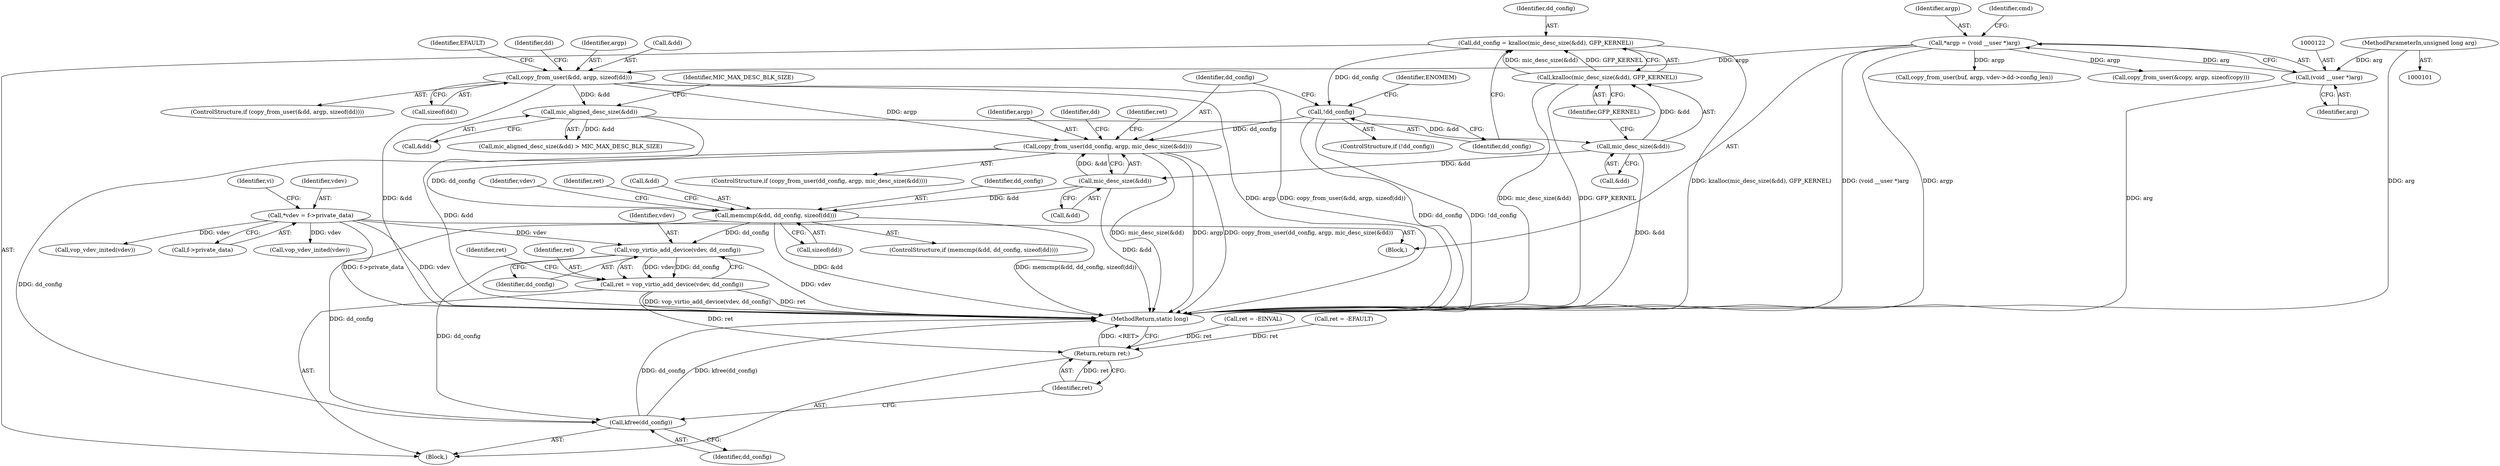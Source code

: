 digraph "0_linux_9bf292bfca94694a721449e3fd752493856710f6@pointer" {
"1000208" [label="(Call,vop_virtio_add_device(vdev, dd_config))"];
"1000107" [label="(Call,*vdev = f->private_data)"];
"1000184" [label="(Call,memcmp(&dd, dd_config, sizeof(dd)))"];
"1000174" [label="(Call,mic_desc_size(&dd))"];
"1000160" [label="(Call,mic_desc_size(&dd))"];
"1000145" [label="(Call,mic_aligned_desc_size(&dd))"];
"1000133" [label="(Call,copy_from_user(&dd, argp, sizeof(dd)))"];
"1000119" [label="(Call,*argp = (void __user *)arg)"];
"1000121" [label="(Call,(void __user *)arg)"];
"1000104" [label="(MethodParameterIn,unsigned long arg)"];
"1000171" [label="(Call,copy_from_user(dd_config, argp, mic_desc_size(&dd)))"];
"1000165" [label="(Call,!dd_config)"];
"1000157" [label="(Call,dd_config = kzalloc(mic_desc_size(&dd), GFP_KERNEL))"];
"1000159" [label="(Call,kzalloc(mic_desc_size(&dd), GFP_KERNEL))"];
"1000206" [label="(Call,ret = vop_virtio_add_device(vdev, dd_config))"];
"1000237" [label="(Return,return ret;)"];
"1000235" [label="(Call,kfree(dd_config))"];
"1000185" [label="(Call,&dd)"];
"1000160" [label="(Call,mic_desc_size(&dd))"];
"1000166" [label="(Identifier,dd_config)"];
"1000119" [label="(Call,*argp = (void __user *)arg)"];
"1000157" [label="(Call,dd_config = kzalloc(mic_desc_size(&dd), GFP_KERNEL))"];
"1000104" [label="(MethodParameterIn,unsigned long arg)"];
"1000340" [label="(Call,copy_from_user(buf, argp, vdev->dd->config_len))"];
"1000129" [label="(Block,)"];
"1000249" [label="(Call,vop_vdev_inited(vdev))"];
"1000163" [label="(Identifier,GFP_KERNEL)"];
"1000146" [label="(Call,&dd)"];
"1000158" [label="(Identifier,dd_config)"];
"1000191" [label="(Call,ret = -EINVAL)"];
"1000187" [label="(Identifier,dd_config)"];
"1000161" [label="(Call,&dd)"];
"1000175" [label="(Call,&dd)"];
"1000132" [label="(ControlStructure,if (copy_from_user(&dd, argp, sizeof(dd))))"];
"1000376" [label="(MethodReturn,static long)"];
"1000108" [label="(Identifier,vdev)"];
"1000199" [label="(Identifier,vdev)"];
"1000169" [label="(Identifier,ENOMEM)"];
"1000179" [label="(Identifier,ret)"];
"1000148" [label="(Identifier,MIC_MAX_DESC_BLK_SIZE)"];
"1000209" [label="(Identifier,vdev)"];
"1000107" [label="(Call,*vdev = f->private_data)"];
"1000109" [label="(Call,f->private_data)"];
"1000192" [label="(Identifier,ret)"];
"1000136" [label="(Identifier,argp)"];
"1000170" [label="(ControlStructure,if (copy_from_user(dd_config, argp, mic_desc_size(&dd))))"];
"1000165" [label="(Call,!dd_config)"];
"1000236" [label="(Identifier,dd_config)"];
"1000188" [label="(Call,sizeof(dd))"];
"1000134" [label="(Call,&dd)"];
"1000206" [label="(Call,ret = vop_virtio_add_device(vdev, dd_config))"];
"1000159" [label="(Call,kzalloc(mic_desc_size(&dd), GFP_KERNEL))"];
"1000174" [label="(Call,mic_desc_size(&dd))"];
"1000210" [label="(Identifier,dd_config)"];
"1000121" [label="(Call,(void __user *)arg)"];
"1000133" [label="(Call,copy_from_user(&dd, argp, sizeof(dd)))"];
"1000164" [label="(ControlStructure,if (!dd_config))"];
"1000184" [label="(Call,memcmp(&dd, dd_config, sizeof(dd)))"];
"1000178" [label="(Call,ret = -EFAULT)"];
"1000172" [label="(Identifier,dd_config)"];
"1000141" [label="(Identifier,EFAULT)"];
"1000173" [label="(Identifier,argp)"];
"1000186" [label="(Identifier,dd)"];
"1000208" [label="(Call,vop_virtio_add_device(vdev, dd_config))"];
"1000114" [label="(Identifier,vi)"];
"1000238" [label="(Identifier,ret)"];
"1000147" [label="(Identifier,dd)"];
"1000145" [label="(Call,mic_aligned_desc_size(&dd))"];
"1000126" [label="(Identifier,cmd)"];
"1000183" [label="(ControlStructure,if (memcmp(&dd, dd_config, sizeof(dd))))"];
"1000105" [label="(Block,)"];
"1000316" [label="(Call,vop_vdev_inited(vdev))"];
"1000212" [label="(Identifier,ret)"];
"1000120" [label="(Identifier,argp)"];
"1000207" [label="(Identifier,ret)"];
"1000235" [label="(Call,kfree(dd_config))"];
"1000237" [label="(Return,return ret;)"];
"1000144" [label="(Call,mic_aligned_desc_size(&dd) > MIC_MAX_DESC_BLK_SIZE)"];
"1000137" [label="(Call,sizeof(dd))"];
"1000171" [label="(Call,copy_from_user(dd_config, argp, mic_desc_size(&dd)))"];
"1000123" [label="(Identifier,arg)"];
"1000255" [label="(Call,copy_from_user(&copy, argp, sizeof(copy)))"];
"1000208" -> "1000206"  [label="AST: "];
"1000208" -> "1000210"  [label="CFG: "];
"1000209" -> "1000208"  [label="AST: "];
"1000210" -> "1000208"  [label="AST: "];
"1000206" -> "1000208"  [label="CFG: "];
"1000208" -> "1000376"  [label="DDG: vdev"];
"1000208" -> "1000206"  [label="DDG: vdev"];
"1000208" -> "1000206"  [label="DDG: dd_config"];
"1000107" -> "1000208"  [label="DDG: vdev"];
"1000184" -> "1000208"  [label="DDG: dd_config"];
"1000208" -> "1000235"  [label="DDG: dd_config"];
"1000107" -> "1000105"  [label="AST: "];
"1000107" -> "1000109"  [label="CFG: "];
"1000108" -> "1000107"  [label="AST: "];
"1000109" -> "1000107"  [label="AST: "];
"1000114" -> "1000107"  [label="CFG: "];
"1000107" -> "1000376"  [label="DDG: vdev"];
"1000107" -> "1000376"  [label="DDG: f->private_data"];
"1000107" -> "1000249"  [label="DDG: vdev"];
"1000107" -> "1000316"  [label="DDG: vdev"];
"1000184" -> "1000183"  [label="AST: "];
"1000184" -> "1000188"  [label="CFG: "];
"1000185" -> "1000184"  [label="AST: "];
"1000187" -> "1000184"  [label="AST: "];
"1000188" -> "1000184"  [label="AST: "];
"1000192" -> "1000184"  [label="CFG: "];
"1000199" -> "1000184"  [label="CFG: "];
"1000184" -> "1000376"  [label="DDG: &dd"];
"1000184" -> "1000376"  [label="DDG: memcmp(&dd, dd_config, sizeof(dd))"];
"1000174" -> "1000184"  [label="DDG: &dd"];
"1000171" -> "1000184"  [label="DDG: dd_config"];
"1000184" -> "1000235"  [label="DDG: dd_config"];
"1000174" -> "1000171"  [label="AST: "];
"1000174" -> "1000175"  [label="CFG: "];
"1000175" -> "1000174"  [label="AST: "];
"1000171" -> "1000174"  [label="CFG: "];
"1000174" -> "1000376"  [label="DDG: &dd"];
"1000174" -> "1000171"  [label="DDG: &dd"];
"1000160" -> "1000174"  [label="DDG: &dd"];
"1000160" -> "1000159"  [label="AST: "];
"1000160" -> "1000161"  [label="CFG: "];
"1000161" -> "1000160"  [label="AST: "];
"1000163" -> "1000160"  [label="CFG: "];
"1000160" -> "1000376"  [label="DDG: &dd"];
"1000160" -> "1000159"  [label="DDG: &dd"];
"1000145" -> "1000160"  [label="DDG: &dd"];
"1000145" -> "1000144"  [label="AST: "];
"1000145" -> "1000146"  [label="CFG: "];
"1000146" -> "1000145"  [label="AST: "];
"1000148" -> "1000145"  [label="CFG: "];
"1000145" -> "1000376"  [label="DDG: &dd"];
"1000145" -> "1000144"  [label="DDG: &dd"];
"1000133" -> "1000145"  [label="DDG: &dd"];
"1000133" -> "1000132"  [label="AST: "];
"1000133" -> "1000137"  [label="CFG: "];
"1000134" -> "1000133"  [label="AST: "];
"1000136" -> "1000133"  [label="AST: "];
"1000137" -> "1000133"  [label="AST: "];
"1000141" -> "1000133"  [label="CFG: "];
"1000147" -> "1000133"  [label="CFG: "];
"1000133" -> "1000376"  [label="DDG: &dd"];
"1000133" -> "1000376"  [label="DDG: copy_from_user(&dd, argp, sizeof(dd))"];
"1000133" -> "1000376"  [label="DDG: argp"];
"1000119" -> "1000133"  [label="DDG: argp"];
"1000133" -> "1000171"  [label="DDG: argp"];
"1000119" -> "1000105"  [label="AST: "];
"1000119" -> "1000121"  [label="CFG: "];
"1000120" -> "1000119"  [label="AST: "];
"1000121" -> "1000119"  [label="AST: "];
"1000126" -> "1000119"  [label="CFG: "];
"1000119" -> "1000376"  [label="DDG: (void __user *)arg"];
"1000119" -> "1000376"  [label="DDG: argp"];
"1000121" -> "1000119"  [label="DDG: arg"];
"1000119" -> "1000255"  [label="DDG: argp"];
"1000119" -> "1000340"  [label="DDG: argp"];
"1000121" -> "1000123"  [label="CFG: "];
"1000122" -> "1000121"  [label="AST: "];
"1000123" -> "1000121"  [label="AST: "];
"1000121" -> "1000376"  [label="DDG: arg"];
"1000104" -> "1000121"  [label="DDG: arg"];
"1000104" -> "1000101"  [label="AST: "];
"1000104" -> "1000376"  [label="DDG: arg"];
"1000171" -> "1000170"  [label="AST: "];
"1000172" -> "1000171"  [label="AST: "];
"1000173" -> "1000171"  [label="AST: "];
"1000179" -> "1000171"  [label="CFG: "];
"1000186" -> "1000171"  [label="CFG: "];
"1000171" -> "1000376"  [label="DDG: argp"];
"1000171" -> "1000376"  [label="DDG: copy_from_user(dd_config, argp, mic_desc_size(&dd))"];
"1000171" -> "1000376"  [label="DDG: mic_desc_size(&dd)"];
"1000165" -> "1000171"  [label="DDG: dd_config"];
"1000171" -> "1000235"  [label="DDG: dd_config"];
"1000165" -> "1000164"  [label="AST: "];
"1000165" -> "1000166"  [label="CFG: "];
"1000166" -> "1000165"  [label="AST: "];
"1000169" -> "1000165"  [label="CFG: "];
"1000172" -> "1000165"  [label="CFG: "];
"1000165" -> "1000376"  [label="DDG: dd_config"];
"1000165" -> "1000376"  [label="DDG: !dd_config"];
"1000157" -> "1000165"  [label="DDG: dd_config"];
"1000157" -> "1000129"  [label="AST: "];
"1000157" -> "1000159"  [label="CFG: "];
"1000158" -> "1000157"  [label="AST: "];
"1000159" -> "1000157"  [label="AST: "];
"1000166" -> "1000157"  [label="CFG: "];
"1000157" -> "1000376"  [label="DDG: kzalloc(mic_desc_size(&dd), GFP_KERNEL)"];
"1000159" -> "1000157"  [label="DDG: mic_desc_size(&dd)"];
"1000159" -> "1000157"  [label="DDG: GFP_KERNEL"];
"1000159" -> "1000163"  [label="CFG: "];
"1000163" -> "1000159"  [label="AST: "];
"1000159" -> "1000376"  [label="DDG: mic_desc_size(&dd)"];
"1000159" -> "1000376"  [label="DDG: GFP_KERNEL"];
"1000206" -> "1000129"  [label="AST: "];
"1000207" -> "1000206"  [label="AST: "];
"1000212" -> "1000206"  [label="CFG: "];
"1000206" -> "1000376"  [label="DDG: vop_virtio_add_device(vdev, dd_config)"];
"1000206" -> "1000376"  [label="DDG: ret"];
"1000206" -> "1000237"  [label="DDG: ret"];
"1000237" -> "1000129"  [label="AST: "];
"1000237" -> "1000238"  [label="CFG: "];
"1000238" -> "1000237"  [label="AST: "];
"1000376" -> "1000237"  [label="CFG: "];
"1000237" -> "1000376"  [label="DDG: <RET>"];
"1000238" -> "1000237"  [label="DDG: ret"];
"1000178" -> "1000237"  [label="DDG: ret"];
"1000191" -> "1000237"  [label="DDG: ret"];
"1000235" -> "1000129"  [label="AST: "];
"1000235" -> "1000236"  [label="CFG: "];
"1000236" -> "1000235"  [label="AST: "];
"1000238" -> "1000235"  [label="CFG: "];
"1000235" -> "1000376"  [label="DDG: dd_config"];
"1000235" -> "1000376"  [label="DDG: kfree(dd_config)"];
}
